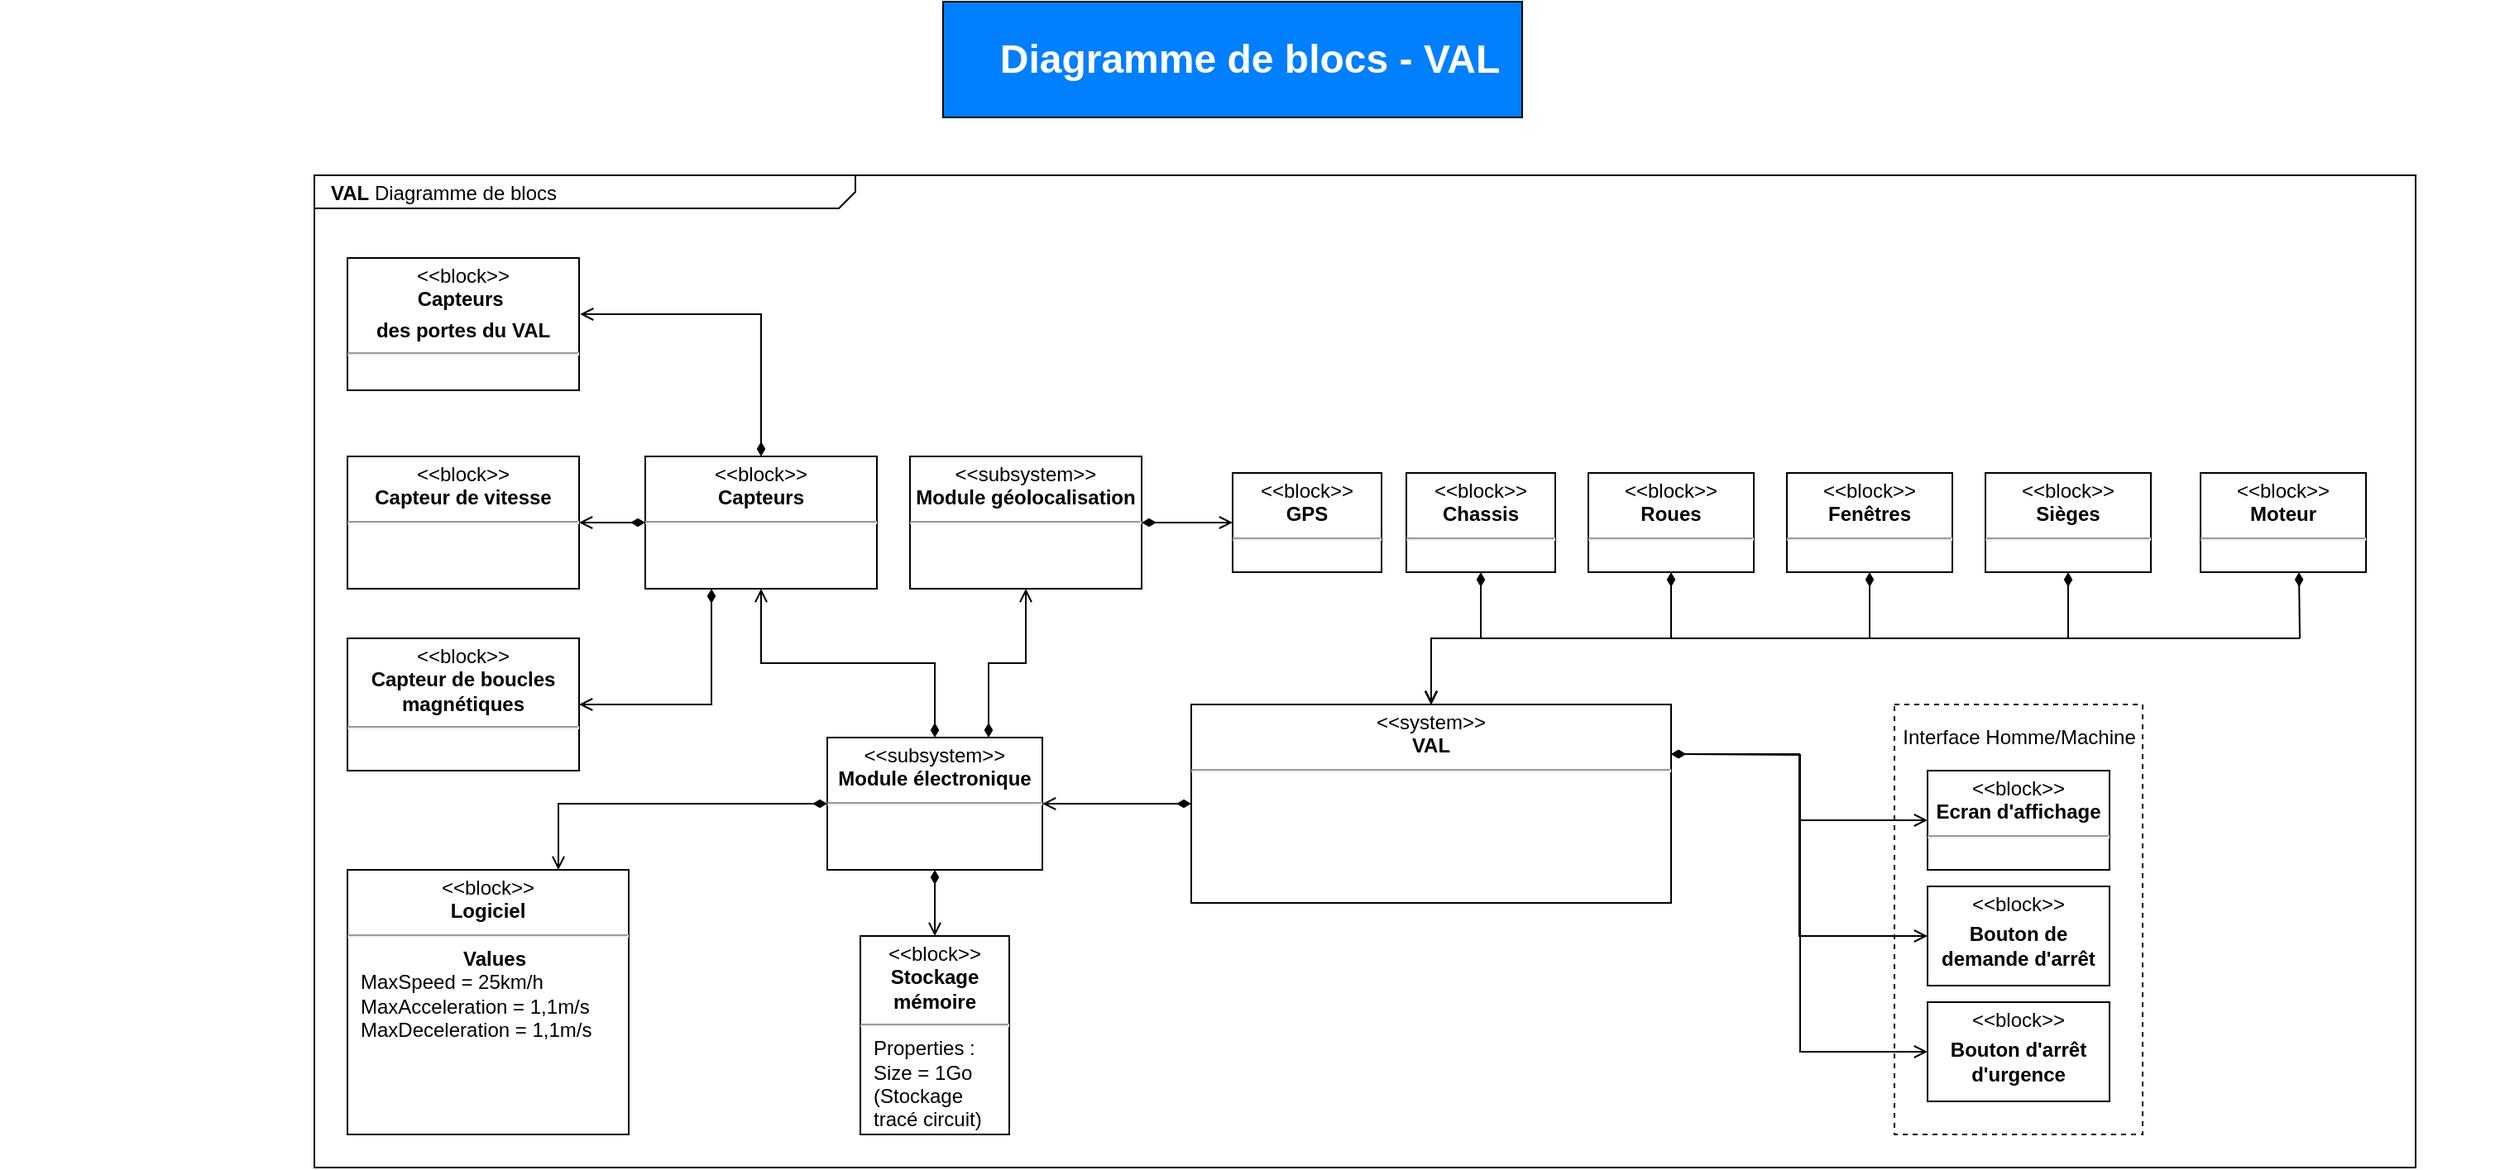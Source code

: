 <mxfile version="14.0.4" type="device"><diagram name="Page-1" id="929967ad-93f9-6ef4-fab6-5d389245f69c"><mxGraphModel dx="1422" dy="670" grid="1" gridSize="10" guides="1" tooltips="1" connect="1" arrows="1" fold="1" page="1" pageScale="1.5" pageWidth="1169" pageHeight="826" background="none" math="0" shadow="0"><root><mxCell id="0" style=";html=1;"/><mxCell id="1" style=";html=1;" parent="0"/><mxCell id="1672d66443f91eb5-1" value="&lt;p style=&quot;margin: 0px ; margin-top: 4px ; margin-left: 10px ; text-align: left&quot;&gt;&lt;b&gt;VAL&lt;/b&gt;&amp;nbsp;Diagramme de blocs&lt;/p&gt;" style="html=1;strokeWidth=1;shape=mxgraph.sysml.package;html=1;overflow=fill;whiteSpace=wrap;fillColor=none;gradientColor=none;fontSize=12;align=center;labelX=327.64;" parent="1" vertex="1"><mxGeometry x="210" y="140" width="1270" height="600" as="geometry"/></mxCell><mxCell id="BtbWiHnaipwRSZ6DhFwt-1" value="" style="rounded=0;whiteSpace=wrap;html=1;fillColor=#007FFF;" vertex="1" parent="1"><mxGeometry x="590" y="35" width="350" height="70" as="geometry"/></mxCell><mxCell id="mmNNBtD96OOd2c9HX8eF-13" value="" style="rounded=0;whiteSpace=wrap;html=1;fillColor=none;dashed=1;" parent="1" vertex="1"><mxGeometry x="1165" y="460" width="150" height="260" as="geometry"/></mxCell><mxCell id="1672d66443f91eb5-10" value="&lt;p style=&quot;margin: 0px ; margin-top: 4px ; text-align: center&quot;&gt;&amp;lt;&amp;lt;system&amp;gt;&amp;gt;&lt;br&gt;&lt;b&gt;VAL&lt;/b&gt;&lt;/p&gt;&lt;hr&gt;&lt;p style=&quot;margin: 0px ; margin-left: 8px ; text-align: left&quot;&gt;&lt;br&gt;&lt;/p&gt;" style="shape=rect;html=1;overflow=fill;whiteSpace=wrap;" parent="1" vertex="1"><mxGeometry x="740" y="460" width="290" height="120" as="geometry"/></mxCell><mxCell id="1672d66443f91eb5-23" value="&lt;font color=&quot;#ffffff&quot;&gt;Diagramme de blocs - VAL&lt;/font&gt;" style="text;strokeColor=none;fillColor=none;html=1;fontSize=24;fontStyle=1;verticalAlign=middle;align=center;" parent="1" vertex="1"><mxGeometry x="20" y="50" width="1510" height="40" as="geometry"/></mxCell><mxCell id="mmNNBtD96OOd2c9HX8eF-9" style="edgeStyle=orthogonalEdgeStyle;rounded=0;orthogonalLoop=1;jettySize=auto;html=1;entryX=0.5;entryY=0;entryDx=0;entryDy=0;startArrow=diamondThin;startFill=1;endArrow=open;endFill=0;" parent="1" source="mmNNBtD96OOd2c9HX8eF-1" target="1672d66443f91eb5-10" edge="1"><mxGeometry relative="1" as="geometry"/></mxCell><mxCell id="mmNNBtD96OOd2c9HX8eF-1" value="&lt;p style=&quot;margin: 0px ; margin-top: 4px ; text-align: center&quot;&gt;&amp;lt;&amp;lt;block&amp;gt;&amp;gt;&lt;br&gt;&lt;b&gt;Chassis&lt;/b&gt;&lt;/p&gt;&lt;hr&gt;&lt;p style=&quot;margin: 0px ; margin-left: 8px ; text-align: left&quot;&gt;&lt;br&gt;&lt;/p&gt;" style="shape=rect;html=1;overflow=fill;whiteSpace=wrap;" parent="1" vertex="1"><mxGeometry x="870" y="320" width="90" height="60" as="geometry"/></mxCell><mxCell id="mmNNBtD96OOd2c9HX8eF-8" style="edgeStyle=orthogonalEdgeStyle;rounded=0;orthogonalLoop=1;jettySize=auto;html=1;entryX=0.5;entryY=0;entryDx=0;entryDy=0;startArrow=diamondThin;startFill=1;endArrow=open;endFill=0;" parent="1" source="mmNNBtD96OOd2c9HX8eF-2" target="1672d66443f91eb5-10" edge="1"><mxGeometry relative="1" as="geometry"/></mxCell><mxCell id="mmNNBtD96OOd2c9HX8eF-2" value="&lt;p style=&quot;margin: 0px ; margin-top: 4px ; text-align: center&quot;&gt;&amp;lt;&amp;lt;block&amp;gt;&amp;gt;&lt;br&gt;&lt;b&gt;Roues&lt;/b&gt;&lt;/p&gt;&lt;hr&gt;&lt;p style=&quot;margin: 0px ; margin-left: 8px ; text-align: left&quot;&gt;&lt;br&gt;&lt;/p&gt;" style="shape=rect;html=1;overflow=fill;whiteSpace=wrap;" parent="1" vertex="1"><mxGeometry x="980" y="320" width="100" height="60" as="geometry"/></mxCell><mxCell id="mmNNBtD96OOd2c9HX8eF-7" style="edgeStyle=orthogonalEdgeStyle;rounded=0;orthogonalLoop=1;jettySize=auto;html=1;entryX=0.5;entryY=0;entryDx=0;entryDy=0;startArrow=diamondThin;startFill=1;endArrow=open;endFill=0;" parent="1" source="mmNNBtD96OOd2c9HX8eF-3" target="1672d66443f91eb5-10" edge="1"><mxGeometry relative="1" as="geometry"><Array as="points"><mxPoint x="1150" y="420"/><mxPoint x="885" y="420"/></Array></mxGeometry></mxCell><mxCell id="mmNNBtD96OOd2c9HX8eF-3" value="&lt;p style=&quot;margin: 0px ; margin-top: 4px ; text-align: center&quot;&gt;&amp;lt;&amp;lt;block&amp;gt;&amp;gt;&lt;br&gt;&lt;b&gt;Fenêtres&lt;/b&gt;&lt;/p&gt;&lt;hr&gt;&lt;p style=&quot;margin: 0px ; margin-left: 8px ; text-align: left&quot;&gt;&lt;br&gt;&lt;/p&gt;" style="shape=rect;html=1;overflow=fill;whiteSpace=wrap;" parent="1" vertex="1"><mxGeometry x="1100" y="320" width="100" height="60" as="geometry"/></mxCell><mxCell id="mmNNBtD96OOd2c9HX8eF-6" style="edgeStyle=orthogonalEdgeStyle;rounded=0;orthogonalLoop=1;jettySize=auto;html=1;entryX=0.5;entryY=0;entryDx=0;entryDy=0;startArrow=diamondThin;startFill=1;endArrow=open;endFill=0;" parent="1" source="mmNNBtD96OOd2c9HX8eF-4" target="1672d66443f91eb5-10" edge="1"><mxGeometry relative="1" as="geometry"><Array as="points"><mxPoint x="1270" y="420"/><mxPoint x="885" y="420"/></Array></mxGeometry></mxCell><mxCell id="mmNNBtD96OOd2c9HX8eF-4" value="&lt;p style=&quot;margin: 0px ; margin-top: 4px ; text-align: center&quot;&gt;&amp;lt;&amp;lt;block&amp;gt;&amp;gt;&lt;br&gt;&lt;b&gt;Sièges&lt;/b&gt;&lt;/p&gt;&lt;hr&gt;&lt;p style=&quot;margin: 0px ; margin-left: 8px ; text-align: left&quot;&gt;&lt;br&gt;&lt;/p&gt;" style="shape=rect;html=1;overflow=fill;whiteSpace=wrap;" parent="1" vertex="1"><mxGeometry x="1220" y="320" width="100" height="60" as="geometry"/></mxCell><mxCell id="mmNNBtD96OOd2c9HX8eF-5" value="&lt;p style=&quot;margin: 0px ; margin-top: 4px ; text-align: center&quot;&gt;&amp;lt;&amp;lt;block&amp;gt;&amp;gt;&lt;br&gt;&lt;b&gt;Ecran d'affichage&lt;/b&gt;&lt;/p&gt;&lt;hr&gt;&lt;p style=&quot;margin: 0px ; margin-left: 8px ; text-align: left&quot;&gt;&lt;br&gt;&lt;/p&gt;" style="shape=rect;html=1;overflow=fill;whiteSpace=wrap;" parent="1" vertex="1"><mxGeometry x="1185" y="500" width="110" height="60" as="geometry"/></mxCell><mxCell id="mmNNBtD96OOd2c9HX8eF-10" value="&lt;p style=&quot;margin: 0px ; margin-top: 4px ; text-align: center&quot;&gt;&amp;lt;&amp;lt;block&amp;gt;&amp;gt;&lt;/p&gt;&lt;p style=&quot;margin: 0px ; margin-top: 4px ; text-align: center&quot;&gt;&lt;b&gt;Bouton de demande d'arrêt&lt;/b&gt;&lt;br&gt;&lt;/p&gt;&lt;p style=&quot;margin: 0px ; margin-left: 8px ; text-align: left&quot;&gt;&lt;br&gt;&lt;/p&gt;" style="shape=rect;html=1;overflow=fill;whiteSpace=wrap;" parent="1" vertex="1"><mxGeometry x="1185" y="570" width="110" height="60" as="geometry"/></mxCell><mxCell id="mmNNBtD96OOd2c9HX8eF-11" style="edgeStyle=orthogonalEdgeStyle;rounded=0;orthogonalLoop=1;jettySize=auto;html=1;startArrow=diamondThin;startFill=1;endArrow=open;endFill=0;exitX=1;exitY=0.25;exitDx=0;exitDy=0;entryX=0;entryY=0.5;entryDx=0;entryDy=0;" parent="1" source="1672d66443f91eb5-10" target="mmNNBtD96OOd2c9HX8eF-5" edge="1"><mxGeometry relative="1" as="geometry"><mxPoint x="925" y="390" as="sourcePoint"/><mxPoint x="1090" y="460" as="targetPoint"/></mxGeometry></mxCell><mxCell id="mmNNBtD96OOd2c9HX8eF-12" style="edgeStyle=orthogonalEdgeStyle;rounded=0;orthogonalLoop=1;jettySize=auto;html=1;startArrow=diamondThin;startFill=1;endArrow=open;endFill=0;exitX=1;exitY=0.25;exitDx=0;exitDy=0;entryX=0;entryY=0.5;entryDx=0;entryDy=0;" parent="1" source="1672d66443f91eb5-10" target="mmNNBtD96OOd2c9HX8eF-10" edge="1"><mxGeometry relative="1" as="geometry"><mxPoint x="1040" y="500" as="sourcePoint"/><mxPoint x="1130" y="500" as="targetPoint"/></mxGeometry></mxCell><mxCell id="mmNNBtD96OOd2c9HX8eF-14" value="Interface Homme/Machine" style="text;html=1;align=center;verticalAlign=middle;resizable=0;points=[];autosize=1;" parent="1" vertex="1"><mxGeometry x="1160" y="470" width="160" height="20" as="geometry"/></mxCell><mxCell id="mmNNBtD96OOd2c9HX8eF-33" style="edgeStyle=orthogonalEdgeStyle;rounded=0;orthogonalLoop=1;jettySize=auto;html=1;entryX=0.5;entryY=0;entryDx=0;entryDy=0;startArrow=diamondThin;startFill=1;endArrow=open;endFill=0;" parent="1" source="mmNNBtD96OOd2c9HX8eF-16" target="mmNNBtD96OOd2c9HX8eF-30" edge="1"><mxGeometry relative="1" as="geometry"/></mxCell><mxCell id="mmNNBtD96OOd2c9HX8eF-35" style="edgeStyle=orthogonalEdgeStyle;rounded=0;orthogonalLoop=1;jettySize=auto;html=1;entryX=0.5;entryY=1;entryDx=0;entryDy=0;startArrow=diamondThin;startFill=1;endArrow=open;endFill=0;" parent="1" source="mmNNBtD96OOd2c9HX8eF-16" target="mmNNBtD96OOd2c9HX8eF-24" edge="1"><mxGeometry relative="1" as="geometry"/></mxCell><mxCell id="mmNNBtD96OOd2c9HX8eF-36" style="edgeStyle=orthogonalEdgeStyle;rounded=0;orthogonalLoop=1;jettySize=auto;html=1;entryX=0.75;entryY=0;entryDx=0;entryDy=0;startArrow=diamondThin;startFill=1;endArrow=open;endFill=0;" parent="1" source="mmNNBtD96OOd2c9HX8eF-16" target="mmNNBtD96OOd2c9HX8eF-20" edge="1"><mxGeometry relative="1" as="geometry"/></mxCell><mxCell id="mmNNBtD96OOd2c9HX8eF-16" value="&lt;p style=&quot;margin: 0px ; margin-top: 4px ; text-align: center&quot;&gt;&amp;lt;&amp;lt;subsystem&amp;gt;&amp;gt;&lt;br&gt;&lt;b&gt;Module électronique&lt;/b&gt;&lt;/p&gt;&lt;hr&gt;&lt;p style=&quot;margin: 0px ; margin-left: 8px ; text-align: left&quot;&gt;&lt;br&gt;&lt;/p&gt;" style="shape=rect;html=1;overflow=fill;whiteSpace=wrap;" parent="1" vertex="1"><mxGeometry x="520" y="480" width="130" height="80" as="geometry"/></mxCell><mxCell id="mmNNBtD96OOd2c9HX8eF-17" style="edgeStyle=orthogonalEdgeStyle;rounded=0;orthogonalLoop=1;jettySize=auto;html=1;startArrow=open;startFill=0;endArrow=diamondThin;endFill=1;entryX=0;entryY=0.5;entryDx=0;entryDy=0;" parent="1" source="mmNNBtD96OOd2c9HX8eF-16" target="1672d66443f91eb5-10" edge="1"><mxGeometry relative="1" as="geometry"><mxPoint x="610" y="600" as="sourcePoint"/><mxPoint x="700" y="600" as="targetPoint"/></mxGeometry></mxCell><mxCell id="mmNNBtD96OOd2c9HX8eF-18" value="&lt;p style=&quot;margin: 0px ; margin-top: 4px ; text-align: center&quot;&gt;&amp;lt;&amp;lt;subsystem&amp;gt;&amp;gt;&lt;br&gt;&lt;b&gt;Module géolocalisation&lt;/b&gt;&lt;/p&gt;&lt;hr&gt;&lt;p style=&quot;margin: 0px ; margin-left: 8px ; text-align: left&quot;&gt;&lt;br&gt;&lt;/p&gt;" style="shape=rect;html=1;overflow=fill;whiteSpace=wrap;" parent="1" vertex="1"><mxGeometry x="570" y="310" width="140" height="80" as="geometry"/></mxCell><mxCell id="mmNNBtD96OOd2c9HX8eF-19" style="edgeStyle=orthogonalEdgeStyle;rounded=0;orthogonalLoop=1;jettySize=auto;html=1;startArrow=diamondThin;startFill=1;endArrow=open;endFill=0;entryX=0.5;entryY=1;entryDx=0;entryDy=0;exitX=0.75;exitY=0;exitDx=0;exitDy=0;" parent="1" source="mmNNBtD96OOd2c9HX8eF-16" target="mmNNBtD96OOd2c9HX8eF-18" edge="1"><mxGeometry relative="1" as="geometry"><mxPoint x="660" y="530" as="sourcePoint"/><mxPoint x="750" y="530" as="targetPoint"/></mxGeometry></mxCell><mxCell id="mmNNBtD96OOd2c9HX8eF-20" value="&lt;p style=&quot;margin: 0px ; margin-top: 4px ; text-align: center&quot;&gt;&amp;lt;&amp;lt;block&amp;gt;&amp;gt;&lt;br&gt;&lt;b&gt;Logiciel&lt;/b&gt;&lt;/p&gt;&lt;hr&gt;&lt;p style=&quot;margin: 0px 0px 0px 8px&quot;&gt;&lt;b&gt;Values&lt;/b&gt;&lt;/p&gt;&lt;p style=&quot;text-align: left ; margin: 0px 0px 0px 8px&quot;&gt;&lt;span&gt;MaxSpeed = 25km/h&lt;/span&gt;&lt;/p&gt;&lt;p style=&quot;margin: 0px 0px 0px 8px ; text-align: left&quot;&gt;MaxAcceleration = 1,1m/s&lt;/p&gt;&lt;p style=&quot;margin: 0px 0px 0px 8px ; text-align: left&quot;&gt;MaxDeceleration = 1,1m/s&lt;br&gt;&lt;/p&gt;" style="shape=rect;html=1;overflow=fill;whiteSpace=wrap;" parent="1" vertex="1"><mxGeometry x="230" y="560" width="170" height="160" as="geometry"/></mxCell><mxCell id="mmNNBtD96OOd2c9HX8eF-22" value="&lt;p style=&quot;margin: 0px ; margin-top: 4px ; text-align: center&quot;&gt;&amp;lt;&amp;lt;block&amp;gt;&amp;gt;&lt;/p&gt;&lt;p style=&quot;margin: 0px ; margin-top: 4px ; text-align: center&quot;&gt;&lt;b&gt;Bouton d'arrêt d'urgence&lt;/b&gt;&lt;/p&gt;" style="shape=rect;html=1;overflow=fill;whiteSpace=wrap;" parent="1" vertex="1"><mxGeometry x="1185" y="640" width="110" height="60" as="geometry"/></mxCell><mxCell id="mmNNBtD96OOd2c9HX8eF-23" style="edgeStyle=orthogonalEdgeStyle;rounded=0;orthogonalLoop=1;jettySize=auto;html=1;startArrow=diamondThin;startFill=1;endArrow=open;endFill=0;entryX=0;entryY=0.5;entryDx=0;entryDy=0;" parent="1" target="mmNNBtD96OOd2c9HX8eF-22" edge="1"><mxGeometry relative="1" as="geometry"><mxPoint x="1030" y="490" as="sourcePoint"/><mxPoint x="1080" y="720" as="targetPoint"/></mxGeometry></mxCell><mxCell id="mmNNBtD96OOd2c9HX8eF-34" style="edgeStyle=orthogonalEdgeStyle;rounded=0;orthogonalLoop=1;jettySize=auto;html=1;entryX=1;entryY=0.5;entryDx=0;entryDy=0;startArrow=diamondThin;startFill=1;endArrow=open;endFill=0;" parent="1" source="mmNNBtD96OOd2c9HX8eF-24" target="mmNNBtD96OOd2c9HX8eF-26" edge="1"><mxGeometry relative="1" as="geometry"/></mxCell><mxCell id="mmNNBtD96OOd2c9HX8eF-39" style="edgeStyle=orthogonalEdgeStyle;rounded=0;orthogonalLoop=1;jettySize=auto;html=1;entryX=1;entryY=0.5;entryDx=0;entryDy=0;startArrow=diamondThin;startFill=1;endArrow=open;endFill=0;" parent="1" source="mmNNBtD96OOd2c9HX8eF-24" target="mmNNBtD96OOd2c9HX8eF-38" edge="1"><mxGeometry relative="1" as="geometry"><Array as="points"><mxPoint x="450" y="460"/></Array></mxGeometry></mxCell><mxCell id="mmNNBtD96OOd2c9HX8eF-24" value="&lt;p style=&quot;margin: 0px ; margin-top: 4px ; text-align: center&quot;&gt;&amp;lt;&amp;lt;block&amp;gt;&amp;gt;&lt;br&gt;&lt;b&gt;Capteurs&lt;/b&gt;&lt;/p&gt;&lt;hr&gt;&lt;p style=&quot;margin: 0px ; margin-left: 8px ; text-align: left&quot;&gt;&lt;br&gt;&lt;/p&gt;" style="shape=rect;html=1;overflow=fill;whiteSpace=wrap;" parent="1" vertex="1"><mxGeometry x="410" y="310" width="140" height="80" as="geometry"/></mxCell><mxCell id="mmNNBtD96OOd2c9HX8eF-26" value="&lt;p style=&quot;margin: 0px ; margin-top: 4px ; text-align: center&quot;&gt;&amp;lt;&amp;lt;block&amp;gt;&amp;gt;&lt;br&gt;&lt;b&gt;Capteur de vitesse&lt;/b&gt;&lt;/p&gt;&lt;hr&gt;&lt;p style=&quot;margin: 0px ; margin-left: 8px ; text-align: left&quot;&gt;&lt;br&gt;&lt;/p&gt;" style="shape=rect;html=1;overflow=fill;whiteSpace=wrap;" parent="1" vertex="1"><mxGeometry x="230" y="310" width="140" height="80" as="geometry"/></mxCell><mxCell id="mmNNBtD96OOd2c9HX8eF-27" value="&lt;p style=&quot;margin: 0px ; margin-top: 4px ; text-align: center&quot;&gt;&amp;lt;&amp;lt;block&amp;gt;&amp;gt;&lt;br&gt;&lt;b&gt;GPS&lt;/b&gt;&lt;/p&gt;&lt;hr&gt;&lt;p style=&quot;margin: 0px ; margin-left: 8px ; text-align: left&quot;&gt;&lt;br&gt;&lt;/p&gt;" style="shape=rect;html=1;overflow=fill;whiteSpace=wrap;" parent="1" vertex="1"><mxGeometry x="765" y="320" width="90" height="60" as="geometry"/></mxCell><mxCell id="mmNNBtD96OOd2c9HX8eF-28" style="edgeStyle=orthogonalEdgeStyle;rounded=0;orthogonalLoop=1;jettySize=auto;html=1;startArrow=diamondThin;startFill=1;endArrow=open;endFill=0;entryX=0;entryY=0.5;entryDx=0;entryDy=0;exitX=1;exitY=0.5;exitDx=0;exitDy=0;" parent="1" source="mmNNBtD96OOd2c9HX8eF-18" target="mmNNBtD96OOd2c9HX8eF-27" edge="1"><mxGeometry relative="1" as="geometry"><mxPoint x="715" y="520" as="sourcePoint"/><mxPoint x="805" y="520" as="targetPoint"/></mxGeometry></mxCell><mxCell id="mmNNBtD96OOd2c9HX8eF-30" value="&lt;p style=&quot;margin: 0px ; margin-top: 4px ; text-align: center&quot;&gt;&amp;lt;&amp;lt;block&amp;gt;&amp;gt;&lt;br&gt;&lt;b&gt;Stockage mémoire&lt;/b&gt;&lt;/p&gt;&lt;hr&gt;&lt;p style=&quot;margin: 0px ; margin-left: 8px ; text-align: left&quot;&gt;Properties :&amp;nbsp;&lt;br&gt;Size = 1Go&lt;/p&gt;&lt;p style=&quot;margin: 0px ; margin-left: 8px ; text-align: left&quot;&gt;(Stockage tracé circuit)&lt;/p&gt;" style="shape=rect;html=1;overflow=fill;whiteSpace=wrap;" parent="1" vertex="1"><mxGeometry x="540" y="600" width="90" height="120" as="geometry"/></mxCell><mxCell id="mmNNBtD96OOd2c9HX8eF-38" value="&lt;p style=&quot;margin: 0px ; margin-top: 4px ; text-align: center&quot;&gt;&amp;lt;&amp;lt;block&amp;gt;&amp;gt;&lt;br&gt;&lt;b&gt;Capteur de boucles magnétiques&lt;/b&gt;&lt;/p&gt;&lt;hr&gt;&lt;p style=&quot;margin: 0px ; margin-left: 8px ; text-align: left&quot;&gt;&lt;br&gt;&lt;/p&gt;" style="shape=rect;html=1;overflow=fill;whiteSpace=wrap;" parent="1" vertex="1"><mxGeometry x="230" y="420" width="140" height="80" as="geometry"/></mxCell><mxCell id="BtbWiHnaipwRSZ6DhFwt-2" value="&lt;p style=&quot;margin: 0px ; margin-top: 4px ; text-align: center&quot;&gt;&amp;lt;&amp;lt;block&amp;gt;&amp;gt;&lt;br&gt;&lt;b&gt;Capteurs&amp;nbsp;&lt;/b&gt;&lt;/p&gt;&lt;p style=&quot;margin: 0px ; margin-top: 4px ; text-align: center&quot;&gt;&lt;b&gt;des portes du VAL&lt;/b&gt;&lt;/p&gt;&lt;hr&gt;&lt;p style=&quot;margin: 0px ; margin-left: 8px ; text-align: left&quot;&gt;&lt;br&gt;&lt;/p&gt;" style="shape=rect;html=1;overflow=fill;whiteSpace=wrap;" vertex="1" parent="1"><mxGeometry x="230" y="190" width="140" height="80" as="geometry"/></mxCell><mxCell id="BtbWiHnaipwRSZ6DhFwt-3" style="edgeStyle=orthogonalEdgeStyle;rounded=0;orthogonalLoop=1;jettySize=auto;html=1;entryX=1.004;entryY=0.425;entryDx=0;entryDy=0;startArrow=diamondThin;startFill=1;endArrow=open;endFill=0;entryPerimeter=0;exitX=0.5;exitY=0;exitDx=0;exitDy=0;" edge="1" parent="1" source="mmNNBtD96OOd2c9HX8eF-24" target="BtbWiHnaipwRSZ6DhFwt-2"><mxGeometry relative="1" as="geometry"><mxPoint x="480" y="300" as="sourcePoint"/><mxPoint x="380" y="360" as="targetPoint"/><Array as="points"><mxPoint x="480" y="224"/></Array></mxGeometry></mxCell><mxCell id="BtbWiHnaipwRSZ6DhFwt-5" value="&lt;p style=&quot;margin: 0px ; margin-top: 4px ; text-align: center&quot;&gt;&amp;lt;&amp;lt;block&amp;gt;&amp;gt;&lt;br&gt;&lt;b&gt;Moteur&lt;/b&gt;&lt;/p&gt;&lt;hr&gt;&lt;p style=&quot;margin: 0px ; margin-left: 8px ; text-align: left&quot;&gt;&lt;br&gt;&lt;/p&gt;" style="shape=rect;html=1;overflow=fill;whiteSpace=wrap;" vertex="1" parent="1"><mxGeometry x="1350" y="320" width="100" height="60" as="geometry"/></mxCell><mxCell id="BtbWiHnaipwRSZ6DhFwt-6" value="" style="endArrow=diamondThin;html=1;endFill=1;" edge="1" parent="1"><mxGeometry width="50" height="50" relative="1" as="geometry"><mxPoint x="1410" y="420" as="sourcePoint"/><mxPoint x="1409.5" y="380" as="targetPoint"/></mxGeometry></mxCell><mxCell id="BtbWiHnaipwRSZ6DhFwt-7" value="" style="endArrow=none;html=1;" edge="1" parent="1"><mxGeometry width="50" height="50" relative="1" as="geometry"><mxPoint x="1270" y="420" as="sourcePoint"/><mxPoint x="1410" y="420" as="targetPoint"/></mxGeometry></mxCell></root></mxGraphModel></diagram></mxfile>